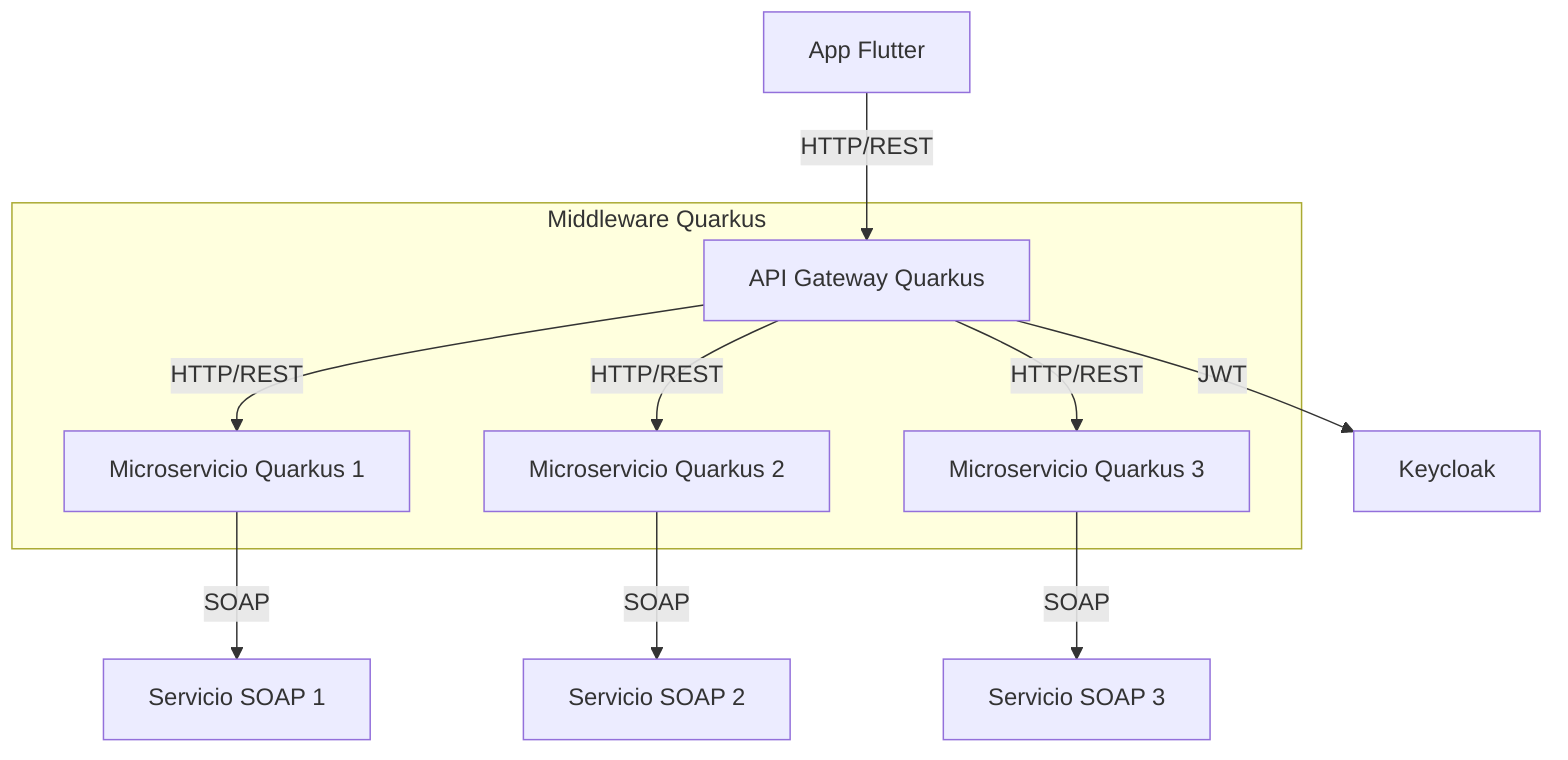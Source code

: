 graph TD
    A[App Flutter] -->|HTTP/REST| B[API Gateway Quarkus]
    B -->|HTTP/REST| C[Microservicio Quarkus 1]
    B -->|HTTP/REST| D[Microservicio Quarkus 2]
    B -->|HTTP/REST| E[Microservicio Quarkus 3]
    C -->|SOAP| F[Servicio SOAP 1]
    D -->|SOAP| G[Servicio SOAP 2]
    E -->|SOAP| H[Servicio SOAP 3]
    B -->|JWT| I[Keycloak]
    subgraph Middleware Quarkus
    B
    C
    D
    E
    end